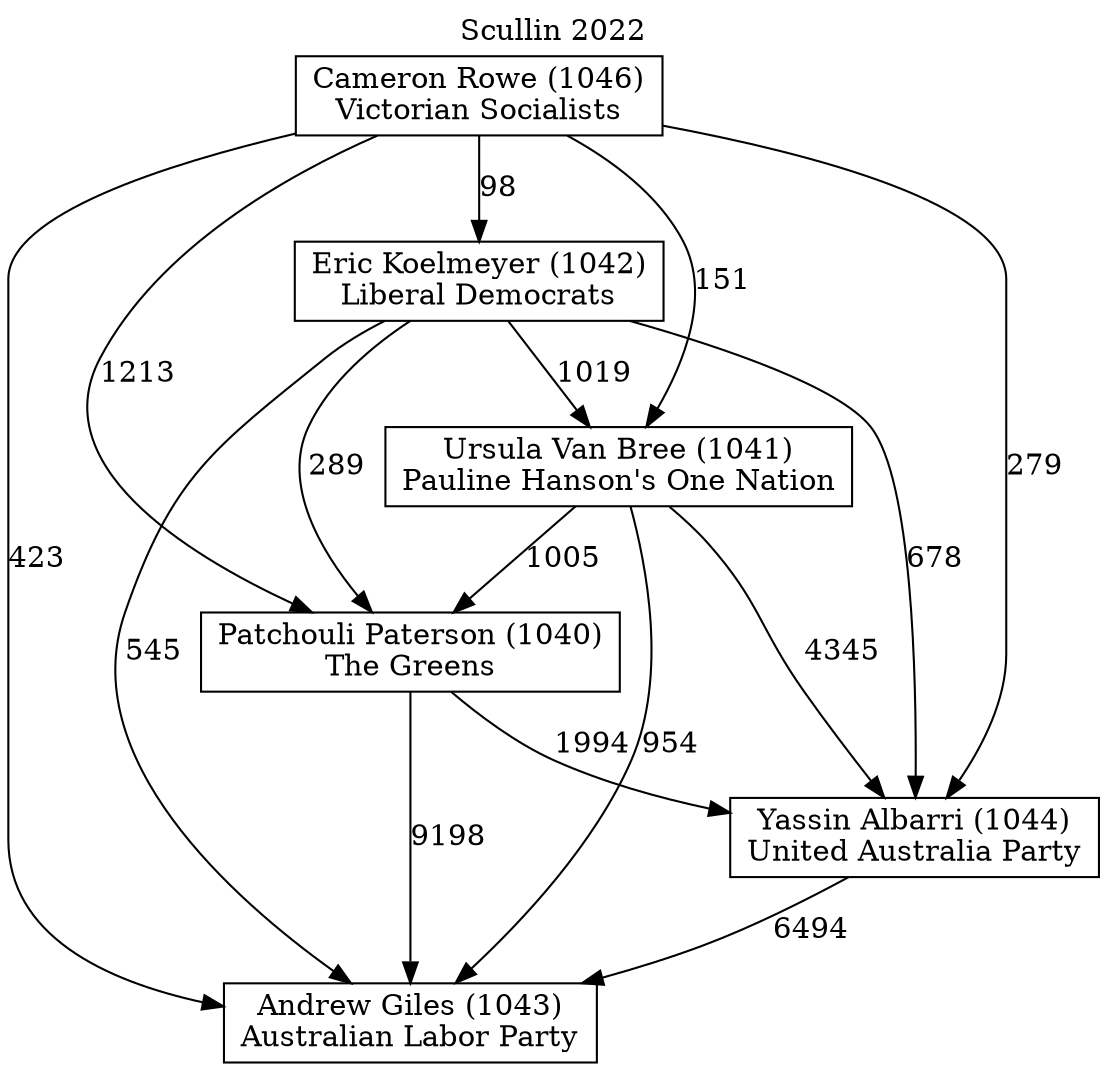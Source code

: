 // House preference flow
digraph "Andrew Giles (1043)_Scullin_2022" {
	graph [label="Scullin 2022" labelloc=t mclimit=10]
	node [shape=box]
	"Andrew Giles (1043)" [label="Andrew Giles (1043)
Australian Labor Party"]
	"Cameron Rowe (1046)" [label="Cameron Rowe (1046)
Victorian Socialists"]
	"Eric Koelmeyer (1042)" [label="Eric Koelmeyer (1042)
Liberal Democrats"]
	"Patchouli Paterson (1040)" [label="Patchouli Paterson (1040)
The Greens"]
	"Ursula Van Bree (1041)" [label="Ursula Van Bree (1041)
Pauline Hanson's One Nation"]
	"Yassin Albarri (1044)" [label="Yassin Albarri (1044)
United Australia Party"]
	"Cameron Rowe (1046)" -> "Andrew Giles (1043)" [label=423]
	"Cameron Rowe (1046)" -> "Eric Koelmeyer (1042)" [label=98]
	"Cameron Rowe (1046)" -> "Patchouli Paterson (1040)" [label=1213]
	"Cameron Rowe (1046)" -> "Ursula Van Bree (1041)" [label=151]
	"Cameron Rowe (1046)" -> "Yassin Albarri (1044)" [label=279]
	"Eric Koelmeyer (1042)" -> "Andrew Giles (1043)" [label=545]
	"Eric Koelmeyer (1042)" -> "Patchouli Paterson (1040)" [label=289]
	"Eric Koelmeyer (1042)" -> "Ursula Van Bree (1041)" [label=1019]
	"Eric Koelmeyer (1042)" -> "Yassin Albarri (1044)" [label=678]
	"Patchouli Paterson (1040)" -> "Andrew Giles (1043)" [label=9198]
	"Patchouli Paterson (1040)" -> "Yassin Albarri (1044)" [label=1994]
	"Ursula Van Bree (1041)" -> "Andrew Giles (1043)" [label=954]
	"Ursula Van Bree (1041)" -> "Patchouli Paterson (1040)" [label=1005]
	"Ursula Van Bree (1041)" -> "Yassin Albarri (1044)" [label=4345]
	"Yassin Albarri (1044)" -> "Andrew Giles (1043)" [label=6494]
}
